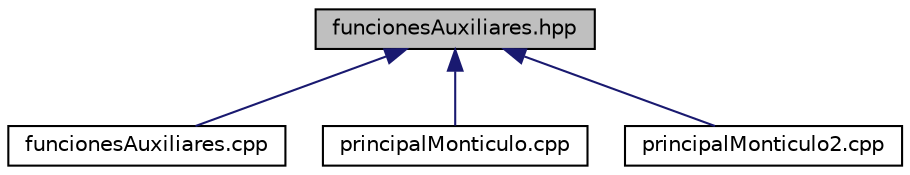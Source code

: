 digraph "funcionesAuxiliares.hpp"
{
  edge [fontname="Helvetica",fontsize="10",labelfontname="Helvetica",labelfontsize="10"];
  node [fontname="Helvetica",fontsize="10",shape=record];
  Node9 [label="funcionesAuxiliares.hpp",height=0.2,width=0.4,color="black", fillcolor="grey75", style="filled", fontcolor="black"];
  Node9 -> Node10 [dir="back",color="midnightblue",fontsize="10",style="solid",fontname="Helvetica"];
  Node10 [label="funcionesAuxiliares.cpp",height=0.2,width=0.4,color="black", fillcolor="white", style="filled",URL="$funcionesAuxiliares_8cpp.html",tooltip="Código de las funciones auxiliares para el programa principal de la práctica 1. "];
  Node9 -> Node11 [dir="back",color="midnightblue",fontsize="10",style="solid",fontname="Helvetica"];
  Node11 [label="principalMonticulo.cpp",height=0.2,width=0.4,color="black", fillcolor="white", style="filled",URL="$principalMonticulo_8cpp.html",tooltip="Programa principal de la practica 3 de Estructuras de Datos. "];
  Node9 -> Node12 [dir="back",color="midnightblue",fontsize="10",style="solid",fontname="Helvetica"];
  Node12 [label="principalMonticulo2.cpp",height=0.2,width=0.4,color="black", fillcolor="white", style="filled",URL="$principalMonticulo2_8cpp.html",tooltip="Programa principal mejorado de la practica 3 de Estructuras de Datos. "];
}
